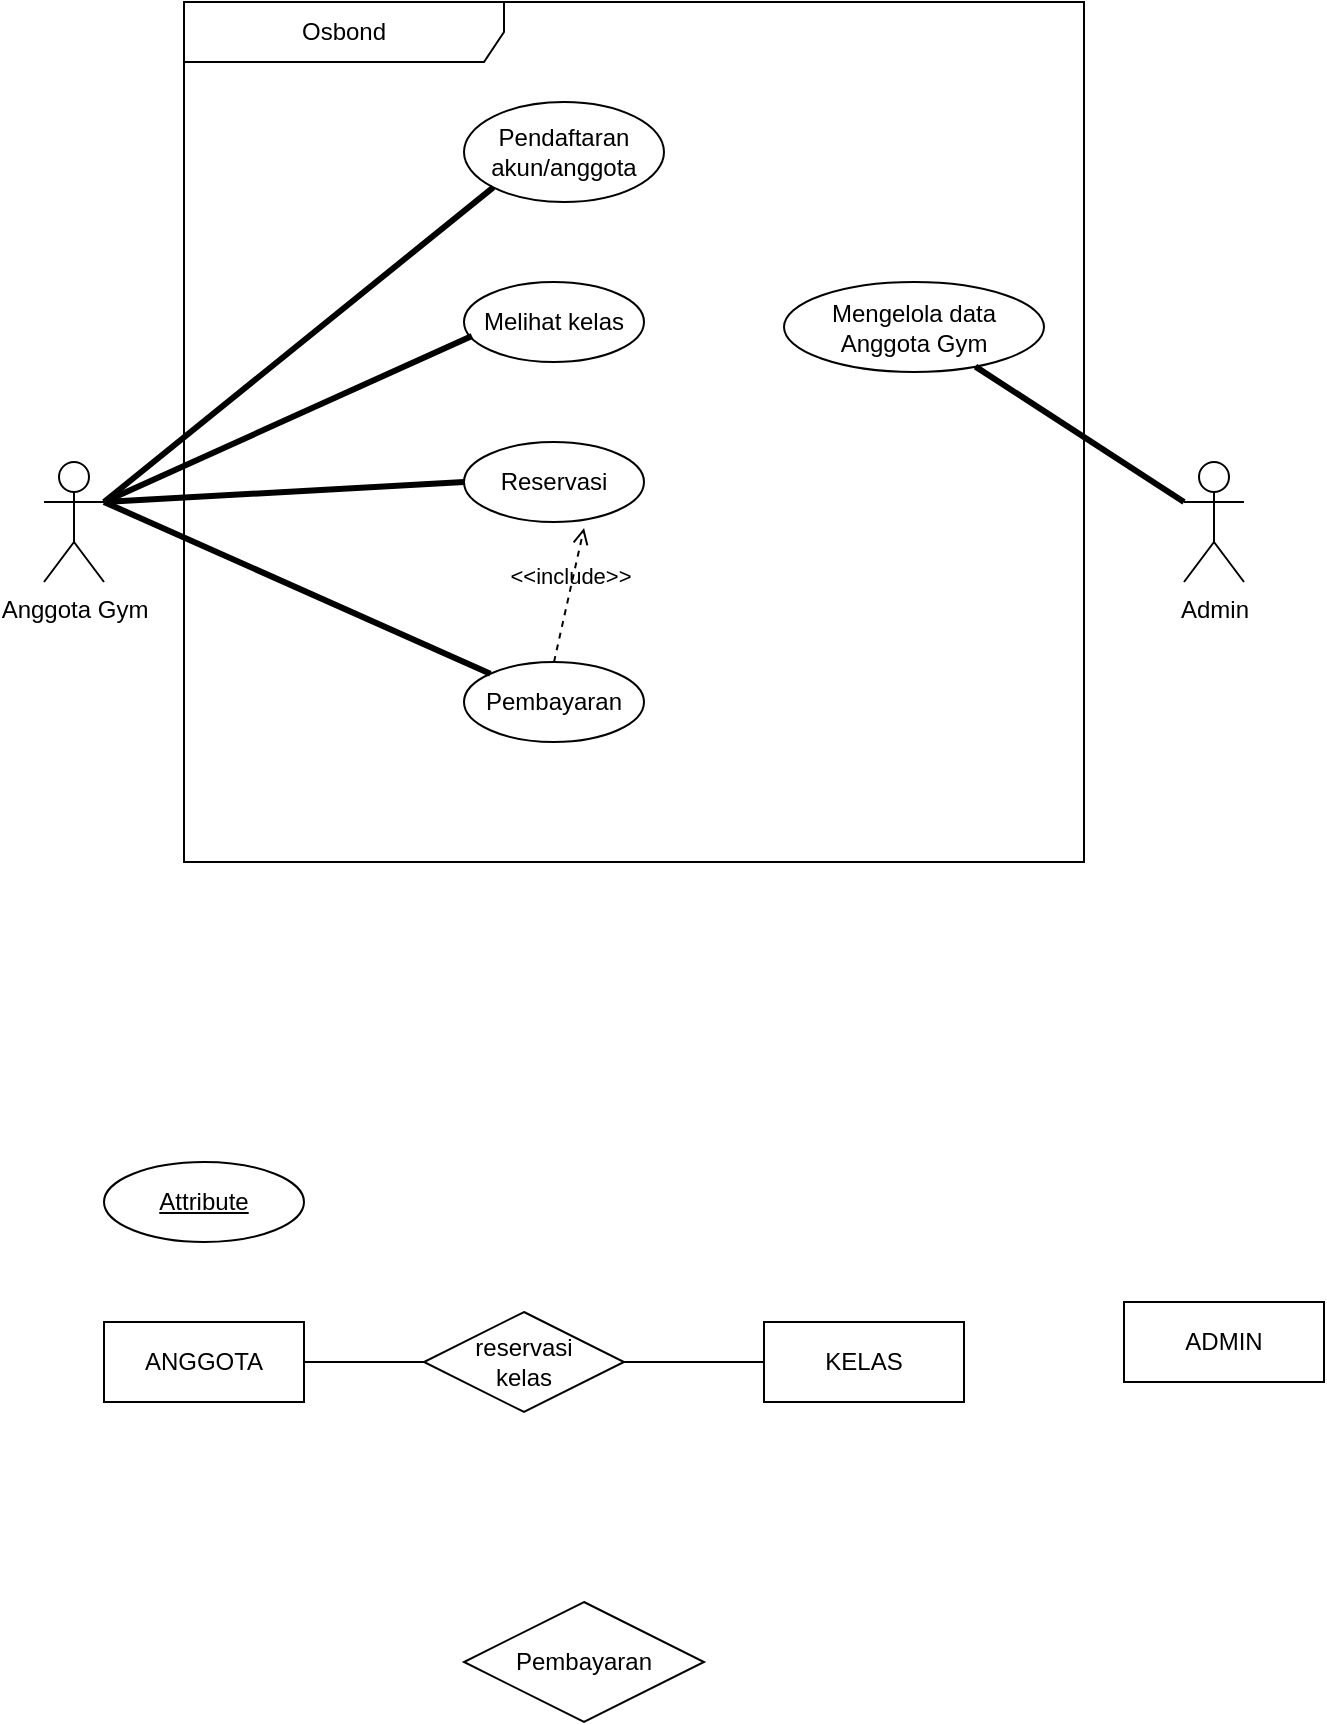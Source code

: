 <mxfile version="24.6.4" type="device">
  <diagram name="Page-1" id="akGfeKUCYjiKhorMFoVb">
    <mxGraphModel dx="1032" dy="737" grid="1" gridSize="10" guides="1" tooltips="1" connect="1" arrows="1" fold="1" page="1" pageScale="1" pageWidth="850" pageHeight="1100" math="0" shadow="0">
      <root>
        <mxCell id="0" />
        <mxCell id="1" parent="0" />
        <mxCell id="Vn7ErTJjG7-qSC4j6pYa-3" value="Osbond" style="shape=umlFrame;whiteSpace=wrap;html=1;pointerEvents=0;recursiveResize=0;container=1;collapsible=0;width=160;" vertex="1" parent="1">
          <mxGeometry x="190" y="50" width="450" height="430" as="geometry" />
        </mxCell>
        <mxCell id="Vn7ErTJjG7-qSC4j6pYa-8" value="Pendaftaran akun/anggota" style="ellipse;html=1;whiteSpace=wrap;" vertex="1" parent="Vn7ErTJjG7-qSC4j6pYa-3">
          <mxGeometry x="140" y="50" width="100" height="50" as="geometry" />
        </mxCell>
        <mxCell id="Vn7ErTJjG7-qSC4j6pYa-9" value="Mengelola data Anggota Gym" style="ellipse;html=1;whiteSpace=wrap;" vertex="1" parent="Vn7ErTJjG7-qSC4j6pYa-3">
          <mxGeometry x="300" y="140" width="130" height="45" as="geometry" />
        </mxCell>
        <mxCell id="Vn7ErTJjG7-qSC4j6pYa-10" value="Reservasi" style="ellipse;html=1;whiteSpace=wrap;" vertex="1" parent="Vn7ErTJjG7-qSC4j6pYa-3">
          <mxGeometry x="140" y="220" width="90" height="40" as="geometry" />
        </mxCell>
        <mxCell id="Vn7ErTJjG7-qSC4j6pYa-12" value="Pembayaran" style="ellipse;html=1;whiteSpace=wrap;" vertex="1" parent="Vn7ErTJjG7-qSC4j6pYa-3">
          <mxGeometry x="140" y="330" width="90" height="40" as="geometry" />
        </mxCell>
        <mxCell id="Vn7ErTJjG7-qSC4j6pYa-13" value="&amp;lt;&amp;lt;include&amp;gt;&amp;gt;" style="html=1;verticalAlign=bottom;labelBackgroundColor=none;endArrow=open;endFill=0;dashed=1;rounded=0;exitX=0.5;exitY=0;exitDx=0;exitDy=0;entryX=0.667;entryY=1.075;entryDx=0;entryDy=0;entryPerimeter=0;" edge="1" parent="Vn7ErTJjG7-qSC4j6pYa-3" source="Vn7ErTJjG7-qSC4j6pYa-12" target="Vn7ErTJjG7-qSC4j6pYa-10">
          <mxGeometry width="160" relative="1" as="geometry">
            <mxPoint x="140" y="340" as="sourcePoint" />
            <mxPoint x="300" y="340" as="targetPoint" />
          </mxGeometry>
        </mxCell>
        <mxCell id="Vn7ErTJjG7-qSC4j6pYa-18" value="Melihat kelas" style="ellipse;html=1;whiteSpace=wrap;" vertex="1" parent="Vn7ErTJjG7-qSC4j6pYa-3">
          <mxGeometry x="140" y="140" width="90" height="40" as="geometry" />
        </mxCell>
        <mxCell id="Vn7ErTJjG7-qSC4j6pYa-4" value="Anggota Gym" style="shape=umlActor;verticalLabelPosition=bottom;verticalAlign=top;html=1;" vertex="1" parent="1">
          <mxGeometry x="120" y="280" width="30" height="60" as="geometry" />
        </mxCell>
        <mxCell id="Vn7ErTJjG7-qSC4j6pYa-6" value="Admin" style="shape=umlActor;verticalLabelPosition=bottom;verticalAlign=top;html=1;" vertex="1" parent="1">
          <mxGeometry x="690" y="280" width="30" height="60" as="geometry" />
        </mxCell>
        <mxCell id="Vn7ErTJjG7-qSC4j6pYa-15" value="" style="endArrow=none;startArrow=none;endFill=0;startFill=0;endSize=8;html=1;verticalAlign=bottom;labelBackgroundColor=none;strokeWidth=3;rounded=0;entryX=0;entryY=1;entryDx=0;entryDy=0;exitX=1;exitY=0.333;exitDx=0;exitDy=0;exitPerimeter=0;" edge="1" parent="1" source="Vn7ErTJjG7-qSC4j6pYa-4" target="Vn7ErTJjG7-qSC4j6pYa-8">
          <mxGeometry width="160" relative="1" as="geometry">
            <mxPoint x="340" y="380" as="sourcePoint" />
            <mxPoint x="500" y="380" as="targetPoint" />
          </mxGeometry>
        </mxCell>
        <mxCell id="Vn7ErTJjG7-qSC4j6pYa-16" value="" style="endArrow=none;startArrow=none;endFill=0;startFill=0;endSize=8;html=1;verticalAlign=bottom;labelBackgroundColor=none;strokeWidth=3;rounded=0;entryX=0;entryY=0.5;entryDx=0;entryDy=0;" edge="1" parent="1" target="Vn7ErTJjG7-qSC4j6pYa-10">
          <mxGeometry width="160" relative="1" as="geometry">
            <mxPoint x="150" y="300" as="sourcePoint" />
            <mxPoint x="295" y="183" as="targetPoint" />
          </mxGeometry>
        </mxCell>
        <mxCell id="Vn7ErTJjG7-qSC4j6pYa-17" value="" style="endArrow=none;startArrow=none;endFill=0;startFill=0;endSize=8;html=1;verticalAlign=bottom;labelBackgroundColor=none;strokeWidth=3;rounded=0;entryX=0;entryY=0;entryDx=0;entryDy=0;exitX=1;exitY=0.333;exitDx=0;exitDy=0;exitPerimeter=0;" edge="1" parent="1" source="Vn7ErTJjG7-qSC4j6pYa-4" target="Vn7ErTJjG7-qSC4j6pYa-12">
          <mxGeometry width="160" relative="1" as="geometry">
            <mxPoint x="160" y="310" as="sourcePoint" />
            <mxPoint x="280" y="310" as="targetPoint" />
          </mxGeometry>
        </mxCell>
        <mxCell id="Vn7ErTJjG7-qSC4j6pYa-19" value="" style="endArrow=none;startArrow=none;endFill=0;startFill=0;endSize=8;html=1;verticalAlign=bottom;labelBackgroundColor=none;strokeWidth=3;rounded=0;entryX=0.044;entryY=0.675;entryDx=0;entryDy=0;entryPerimeter=0;" edge="1" parent="1" target="Vn7ErTJjG7-qSC4j6pYa-18">
          <mxGeometry width="160" relative="1" as="geometry">
            <mxPoint x="150" y="300" as="sourcePoint" />
            <mxPoint x="500" y="380" as="targetPoint" />
          </mxGeometry>
        </mxCell>
        <mxCell id="Vn7ErTJjG7-qSC4j6pYa-21" value="" style="endArrow=none;startArrow=none;endFill=0;startFill=0;endSize=8;html=1;verticalAlign=bottom;labelBackgroundColor=none;strokeWidth=3;rounded=0;entryX=0;entryY=0.333;entryDx=0;entryDy=0;entryPerimeter=0;" edge="1" parent="1" source="Vn7ErTJjG7-qSC4j6pYa-9" target="Vn7ErTJjG7-qSC4j6pYa-6">
          <mxGeometry width="160" relative="1" as="geometry">
            <mxPoint x="340" y="380" as="sourcePoint" />
            <mxPoint x="500" y="380" as="targetPoint" />
          </mxGeometry>
        </mxCell>
        <mxCell id="Vn7ErTJjG7-qSC4j6pYa-23" value="ADMIN" style="whiteSpace=wrap;html=1;align=center;" vertex="1" parent="1">
          <mxGeometry x="660" y="700" width="100" height="40" as="geometry" />
        </mxCell>
        <mxCell id="Vn7ErTJjG7-qSC4j6pYa-24" value="KELAS" style="whiteSpace=wrap;html=1;align=center;" vertex="1" parent="1">
          <mxGeometry x="480" y="710" width="100" height="40" as="geometry" />
        </mxCell>
        <mxCell id="Vn7ErTJjG7-qSC4j6pYa-25" value="ANGGOTA" style="whiteSpace=wrap;html=1;align=center;" vertex="1" parent="1">
          <mxGeometry x="150" y="710" width="100" height="40" as="geometry" />
        </mxCell>
        <mxCell id="Vn7ErTJjG7-qSC4j6pYa-30" value="Attribute" style="ellipse;whiteSpace=wrap;html=1;align=center;fontStyle=4;" vertex="1" parent="1">
          <mxGeometry x="150" y="630" width="100" height="40" as="geometry" />
        </mxCell>
        <mxCell id="Vn7ErTJjG7-qSC4j6pYa-31" value="reservasi&lt;div&gt;kelas&lt;/div&gt;" style="shape=rhombus;perimeter=rhombusPerimeter;whiteSpace=wrap;html=1;align=center;" vertex="1" parent="1">
          <mxGeometry x="310" y="705" width="100" height="50" as="geometry" />
        </mxCell>
        <mxCell id="Vn7ErTJjG7-qSC4j6pYa-36" value="" style="endArrow=none;html=1;rounded=0;exitX=1;exitY=0.5;exitDx=0;exitDy=0;entryX=0;entryY=0.5;entryDx=0;entryDy=0;" edge="1" parent="1" source="Vn7ErTJjG7-qSC4j6pYa-25" target="Vn7ErTJjG7-qSC4j6pYa-31">
          <mxGeometry relative="1" as="geometry">
            <mxPoint x="340" y="930" as="sourcePoint" />
            <mxPoint x="500" y="930" as="targetPoint" />
          </mxGeometry>
        </mxCell>
        <mxCell id="Vn7ErTJjG7-qSC4j6pYa-37" value="" style="endArrow=none;html=1;rounded=0;exitX=1;exitY=0.5;exitDx=0;exitDy=0;entryX=0;entryY=0.5;entryDx=0;entryDy=0;entryPerimeter=0;" edge="1" parent="1" source="Vn7ErTJjG7-qSC4j6pYa-31" target="Vn7ErTJjG7-qSC4j6pYa-24">
          <mxGeometry relative="1" as="geometry">
            <mxPoint x="340" y="930" as="sourcePoint" />
            <mxPoint x="500" y="930" as="targetPoint" />
          </mxGeometry>
        </mxCell>
        <mxCell id="Vn7ErTJjG7-qSC4j6pYa-41" value="Pembayaran" style="shape=rhombus;perimeter=rhombusPerimeter;whiteSpace=wrap;html=1;align=center;" vertex="1" parent="1">
          <mxGeometry x="330" y="850" width="120" height="60" as="geometry" />
        </mxCell>
      </root>
    </mxGraphModel>
  </diagram>
</mxfile>
